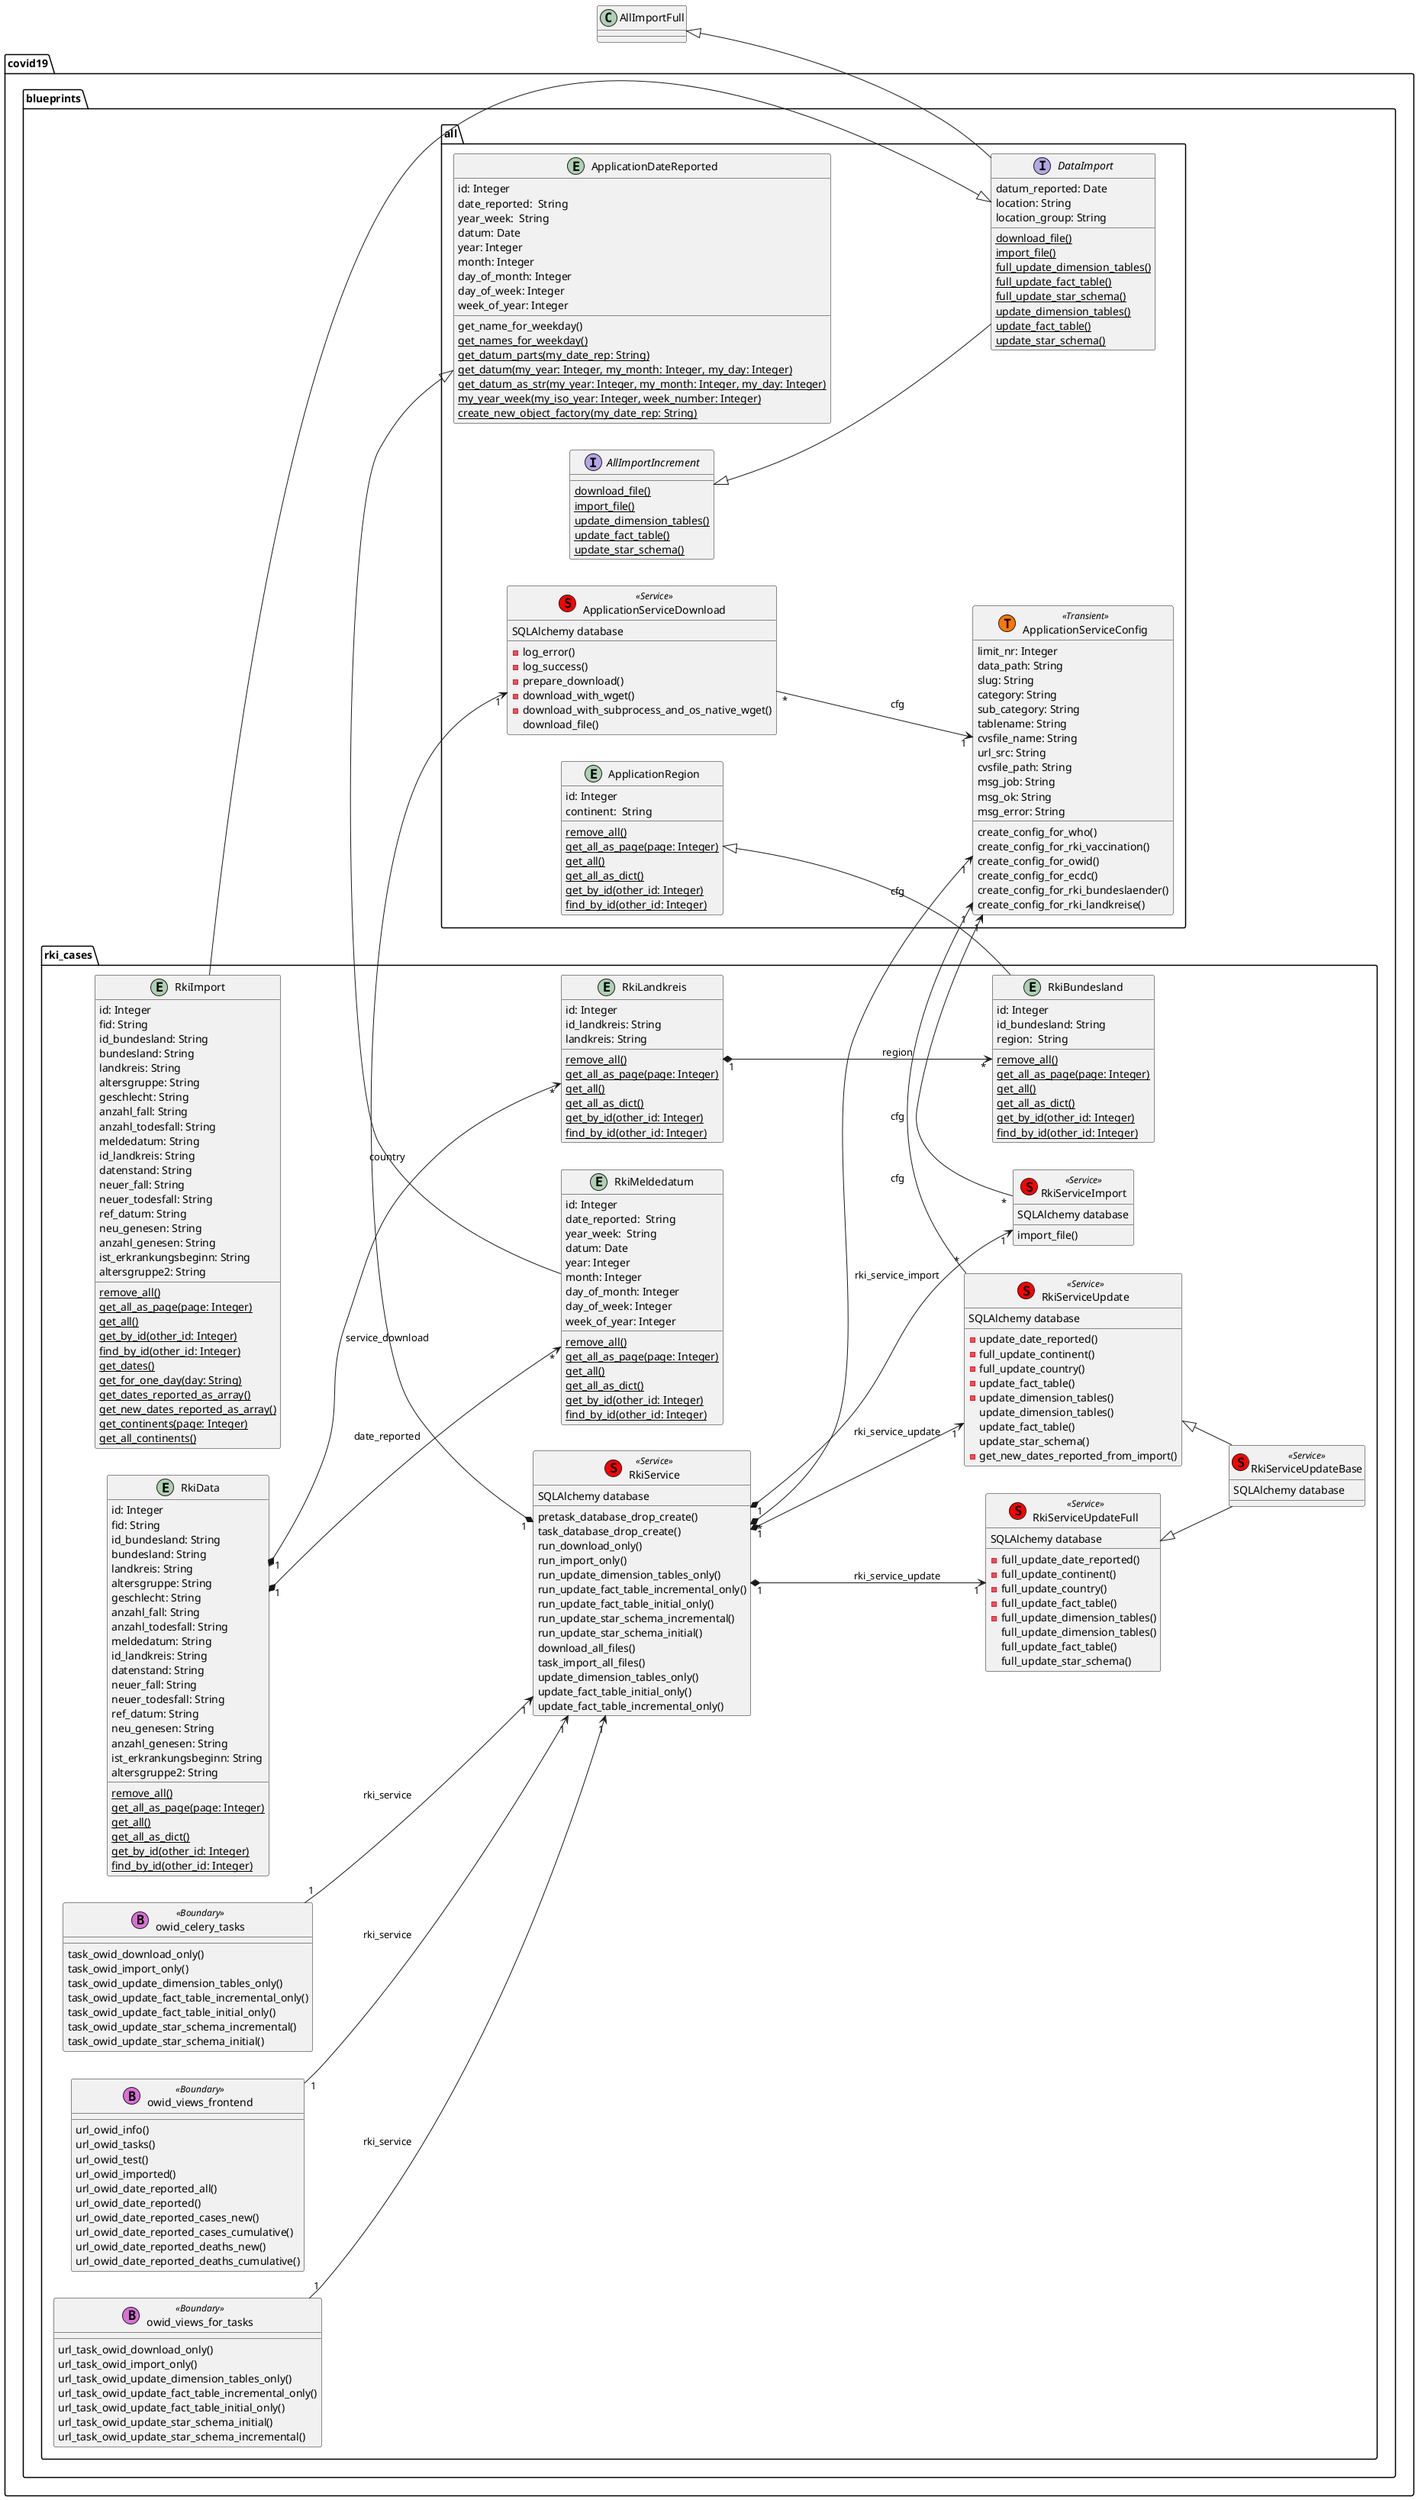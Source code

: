 @startuml
left to right direction

package covid19.blueprints.all {

	entity ApplicationDateReported {
	    id: Integer
		date_reported:  String
	    year_week:  String
	    datum: Date
	    year: Integer
	    month: Integer
	    day_of_month: Integer
	    day_of_week: Integer
	    week_of_year: Integer
		get_name_for_weekday()
		{classifier} get_names_for_weekday()
		{classifier} get_datum_parts(my_date_rep: String)
		{classifier} get_datum(my_year: Integer, my_month: Integer, my_day: Integer)
		{classifier} get_datum_as_str(my_year: Integer, my_month: Integer, my_day: Integer)
		{classifier} my_year_week(my_iso_year: Integer, week_number: Integer)
		{classifier} create_new_object_factory(my_date_rep: String)
	}
	entity ApplicationRegion {
	    id: Integer
	    continent:  String
	    {classifier} remove_all()
	    {classifier} get_all_as_page(page: Integer)
	    {classifier} get_all()
	    {classifier} get_all_as_dict()
	    {classifier} get_by_id(other_id: Integer)
	    {classifier} find_by_id(other_id: Integer)
	}
	class ApplicationServiceDownload << (S,red) Service >> {
		-log_error()
		-log_success()
		-prepare_download()
		-download_with_wget()
		-download_with_subprocess_and_os_native_wget()
		download_file()
	}
	class ApplicationServiceConfig << (T,#FF7700) Transient >> {
		limit_nr: Integer
	    data_path: String
	    slug: String
	    category: String
	    sub_category: String
	    tablename: String
	    cvsfile_name: String
	    url_src: String
	    cvsfile_path: String
	    msg_job: String
	    msg_ok: String
	    msg_error: String
		create_config_for_who()
		create_config_for_rki_vaccination()
		create_config_for_owid()
		create_config_for_ecdc()
		create_config_for_rki_bundeslaender()
		create_config_for_rki_landkreise()
	}

	interface AllImportIncrement {
		{classifier} download_file()
		{classifier} import_file()
		{classifier} update_dimension_tables()
		{classifier} update_fact_table()
		{classifier} update_star_schema()
	}

	interface DataImport {
	    datum_reported: Date
		location: String
		location_group: String
		{classifier} download_file()
		{classifier} import_file()
		{classifier} full_update_dimension_tables()
		{classifier} full_update_fact_table()
		{classifier} full_update_star_schema()
		{classifier} update_dimension_tables()
		{classifier} update_fact_table()
		{classifier} update_star_schema()
	}
}

package covid19.blueprints.rki_cases {

	entity RkiImport {
	    id: Integer
	    fid: String
	    id_bundesland: String
	    bundesland: String
	    landkreis: String
	    altersgruppe: String
	    geschlecht: String
	    anzahl_fall: String
	    anzahl_todesfall: String
	    meldedatum: String
	    id_landkreis: String
	    datenstand: String
	    neuer_fall: String
	    neuer_todesfall: String
	    ref_datum: String
	    neu_genesen: String
	    anzahl_genesen: String
	    ist_erkrankungsbeginn: String
	    altersgruppe2: String
	    {classifier} remove_all()
	    {classifier} get_all_as_page(page: Integer)
	    {classifier} get_all()
	    {classifier} get_by_id(other_id: Integer)
	    {classifier} find_by_id(other_id: Integer)
	    {classifier} get_dates()
	    {classifier} get_for_one_day(day: String)
	    {classifier} get_dates_reported_as_array()
	    {classifier} get_new_dates_reported_as_array()
	    {classifier} get_continents(page: Integer)
	    {classifier} get_all_continents()
	}
	entity RkiMeldedatum {
	    id: Integer
		date_reported:  String
	    year_week:  String
	    datum: Date
	    year: Integer
	    month: Integer
	    day_of_month: Integer
	    day_of_week: Integer
	    week_of_year: Integer
	    {classifier} remove_all()
	    {classifier} get_all_as_page(page: Integer)
	    {classifier} get_all()
	    {classifier} get_all_as_dict()
	    {classifier} get_by_id(other_id: Integer)
	    {classifier} find_by_id(other_id: Integer)
	}
	entity RkiBundesland {
	    id: Integer
		id_bundesland: String
	    region:  String
	    {classifier} remove_all()
	    {classifier} get_all_as_page(page: Integer)
	    {classifier} get_all()
	    {classifier} get_all_as_dict()
	    {classifier} get_by_id(other_id: Integer)
	    {classifier} find_by_id(other_id: Integer)
	}

	entity RkiLandkreis {
	    id: Integer
		id_landkreis: String
		landkreis: String
	    {classifier} remove_all()
	    {classifier} get_all_as_page(page: Integer)
	    {classifier} get_all()
	    {classifier} get_all_as_dict()
	    {classifier} get_by_id(other_id: Integer)
	    {classifier} find_by_id(other_id: Integer)
	}
	entity RkiData {
	    id: Integer
	    fid: String
	    id_bundesland: String
	    bundesland: String
	    landkreis: String
	    altersgruppe: String
	    geschlecht: String
	    anzahl_fall: String
	    anzahl_todesfall: String
	    meldedatum: String
	    id_landkreis: String
	    datenstand: String
	    neuer_fall: String
	    neuer_todesfall: String
	    ref_datum: String
	    neu_genesen: String
	    anzahl_genesen: String
	    ist_erkrankungsbeginn: String
	    altersgruppe2: String
	    {classifier} remove_all()
	    {classifier} get_all_as_page(page: Integer)
	    {classifier} get_all()
	    {classifier} get_all_as_dict()
	    {classifier} get_by_id(other_id: Integer)
	    {classifier} find_by_id(other_id: Integer)
	}
	class RkiServiceImport << (S,red) Service >> {
		import_file()
	}
	class RkiServiceUpdateBase << (S,red) Service >> {
	}
	class RkiServiceUpdateFull << (S,red) Service >> {
		-full_update_date_reported()
		-full_update_continent()
		-full_update_country()
		-full_update_fact_table()
		-full_update_dimension_tables()
		full_update_dimension_tables()
		full_update_fact_table()
		full_update_star_schema()
	}
	class RkiServiceUpdate << (S,red) Service >> {
		-update_date_reported()
		-full_update_continent()
		-full_update_country()
		-update_fact_table()
	    -update_dimension_tables()
		update_dimension_tables()
		update_fact_table()
		update_star_schema()
		-get_new_dates_reported_from_import()
	}
	class RkiService << (S,red) Service >> {
	    pretask_database_drop_create()
	    task_database_drop_create()
	    run_download_only()
	    run_import_only()
	    run_update_dimension_tables_only()
	    run_update_fact_table_incremental_only()
	    run_update_fact_table_initial_only()
	    run_update_star_schema_incremental()
	    run_update_star_schema_initial()
	    download_all_files()
	    task_import_all_files()
	    update_dimension_tables_only()
	    update_fact_table_initial_only()
	    update_fact_table_incremental_only()
	}
	class owid_views_frontend << (B,orchid) Boundary >> {
	    url_owid_info()
	    url_owid_tasks()
	    url_owid_test()
	    url_owid_imported()
	    url_owid_date_reported_all()
	    url_owid_date_reported()
	    url_owid_date_reported_cases_new()
	    url_owid_date_reported_cases_cumulative()
	    url_owid_date_reported_deaths_new()
	    url_owid_date_reported_deaths_cumulative()
	}
	class owid_views_for_tasks << (B,orchid) Boundary >> {
	    url_task_owid_download_only()
	    url_task_owid_import_only()
	    url_task_owid_update_dimension_tables_only()
	    url_task_owid_update_fact_table_incremental_only()
	    url_task_owid_update_fact_table_initial_only()
	    url_task_owid_update_star_schema_initial()
	    url_task_owid_update_star_schema_incremental()
	}
	class owid_celery_tasks << (B,orchid) Boundary >> {
	    task_owid_download_only()
	    task_owid_import_only()
	    task_owid_update_dimension_tables_only()
	    task_owid_update_fact_table_incremental_only()
	    task_owid_update_fact_table_initial_only()
	    task_owid_update_star_schema_incremental()
	    task_owid_update_star_schema_initial()
	}

}
RkiServiceImport : SQLAlchemy database
RkiServiceUpdateBase : SQLAlchemy database
RkiServiceUpdateFull : SQLAlchemy database
RkiServiceUpdate : SQLAlchemy database
RkiService : SQLAlchemy database
ApplicationServiceDownload : SQLAlchemy database
RkiServiceUpdateFull <|-- RkiServiceUpdateBase
RkiServiceUpdate <|-- RkiServiceUpdateBase
ApplicationDateReported <|-- RkiMeldedatum
ApplicationRegion <|-- RkiBundesland
RkiLandkreis "1" *--> "*" RkiBundesland : region
RkiData "1" *--> "*" RkiLandkreis : country
RkiData "1" *--> "*" RkiMeldedatum : date_reported
RkiService "*" *--> "1"  ApplicationServiceConfig : cfg
RkiServiceImport "*" --> "1"  ApplicationServiceConfig : cfg
RkiServiceUpdate "*" --> "1"  ApplicationServiceConfig : cfg
ApplicationServiceDownload "*" --> "1"  ApplicationServiceConfig : cfg
RkiService "1" *--> "1" RkiServiceImport : rki_service_import
RkiService "1" *--> "1" RkiServiceUpdate : rki_service_update
RkiService "1" *--> "1" RkiServiceUpdateFull : rki_service_update
RkiService "1" *--> "1" ApplicationServiceDownload : service_download
owid_views_frontend "1" --> "1" RkiService : rki_service
owid_views_for_tasks "1" --> "1" RkiService : rki_service
owid_celery_tasks "1" --> "1" RkiService : rki_service
AllImportFull <|-- DataImport
AllImportIncrement <|-- DataImport
DataImport <|-- RkiImport
@enduml
